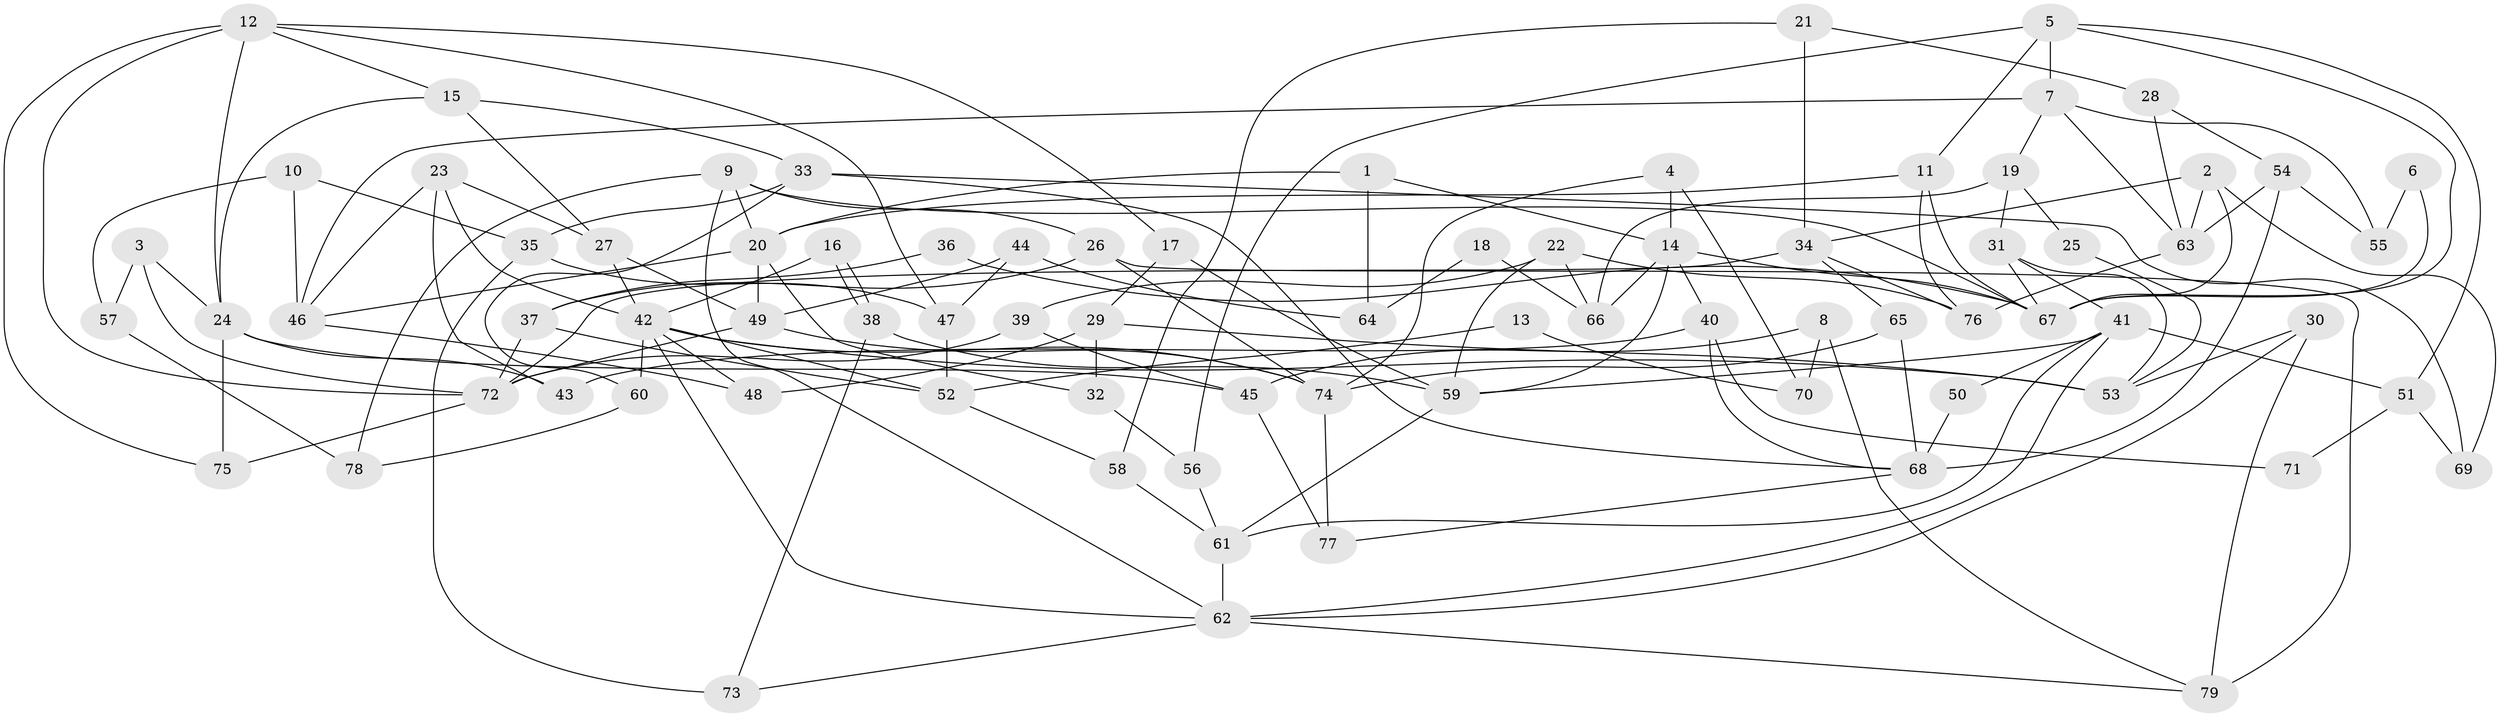// Generated by graph-tools (version 1.1) at 2025/36/03/09/25 02:36:10]
// undirected, 79 vertices, 158 edges
graph export_dot {
graph [start="1"]
  node [color=gray90,style=filled];
  1;
  2;
  3;
  4;
  5;
  6;
  7;
  8;
  9;
  10;
  11;
  12;
  13;
  14;
  15;
  16;
  17;
  18;
  19;
  20;
  21;
  22;
  23;
  24;
  25;
  26;
  27;
  28;
  29;
  30;
  31;
  32;
  33;
  34;
  35;
  36;
  37;
  38;
  39;
  40;
  41;
  42;
  43;
  44;
  45;
  46;
  47;
  48;
  49;
  50;
  51;
  52;
  53;
  54;
  55;
  56;
  57;
  58;
  59;
  60;
  61;
  62;
  63;
  64;
  65;
  66;
  67;
  68;
  69;
  70;
  71;
  72;
  73;
  74;
  75;
  76;
  77;
  78;
  79;
  1 -- 14;
  1 -- 20;
  1 -- 64;
  2 -- 67;
  2 -- 69;
  2 -- 34;
  2 -- 63;
  3 -- 24;
  3 -- 72;
  3 -- 57;
  4 -- 74;
  4 -- 14;
  4 -- 70;
  5 -- 11;
  5 -- 7;
  5 -- 51;
  5 -- 56;
  5 -- 67;
  6 -- 67;
  6 -- 55;
  7 -- 19;
  7 -- 63;
  7 -- 46;
  7 -- 55;
  8 -- 79;
  8 -- 45;
  8 -- 70;
  9 -- 67;
  9 -- 20;
  9 -- 26;
  9 -- 62;
  9 -- 78;
  10 -- 46;
  10 -- 57;
  10 -- 35;
  11 -- 67;
  11 -- 20;
  11 -- 76;
  12 -- 72;
  12 -- 75;
  12 -- 15;
  12 -- 17;
  12 -- 24;
  12 -- 47;
  13 -- 52;
  13 -- 70;
  14 -- 59;
  14 -- 67;
  14 -- 40;
  14 -- 66;
  15 -- 33;
  15 -- 24;
  15 -- 27;
  16 -- 38;
  16 -- 38;
  16 -- 42;
  17 -- 29;
  17 -- 59;
  18 -- 64;
  18 -- 66;
  19 -- 31;
  19 -- 66;
  19 -- 25;
  20 -- 46;
  20 -- 49;
  20 -- 32;
  21 -- 34;
  21 -- 28;
  21 -- 58;
  22 -- 76;
  22 -- 59;
  22 -- 39;
  22 -- 66;
  23 -- 27;
  23 -- 42;
  23 -- 43;
  23 -- 46;
  24 -- 43;
  24 -- 45;
  24 -- 75;
  25 -- 53;
  26 -- 74;
  26 -- 37;
  26 -- 79;
  27 -- 42;
  27 -- 49;
  28 -- 63;
  28 -- 54;
  29 -- 32;
  29 -- 48;
  29 -- 53;
  30 -- 79;
  30 -- 62;
  30 -- 53;
  31 -- 53;
  31 -- 41;
  31 -- 67;
  32 -- 56;
  33 -- 35;
  33 -- 68;
  33 -- 60;
  33 -- 69;
  34 -- 72;
  34 -- 65;
  34 -- 76;
  35 -- 73;
  35 -- 47;
  36 -- 37;
  36 -- 67;
  37 -- 52;
  37 -- 72;
  38 -- 59;
  38 -- 73;
  39 -- 45;
  39 -- 72;
  40 -- 43;
  40 -- 68;
  40 -- 71;
  41 -- 62;
  41 -- 61;
  41 -- 50;
  41 -- 51;
  41 -- 59;
  42 -- 53;
  42 -- 62;
  42 -- 48;
  42 -- 52;
  42 -- 60;
  42 -- 74;
  44 -- 49;
  44 -- 47;
  44 -- 64;
  45 -- 77;
  46 -- 48;
  47 -- 52;
  49 -- 72;
  49 -- 74;
  50 -- 68;
  51 -- 69;
  51 -- 71;
  52 -- 58;
  54 -- 63;
  54 -- 68;
  54 -- 55;
  56 -- 61;
  57 -- 78;
  58 -- 61;
  59 -- 61;
  60 -- 78;
  61 -- 62;
  62 -- 73;
  62 -- 79;
  63 -- 76;
  65 -- 74;
  65 -- 68;
  68 -- 77;
  72 -- 75;
  74 -- 77;
}
